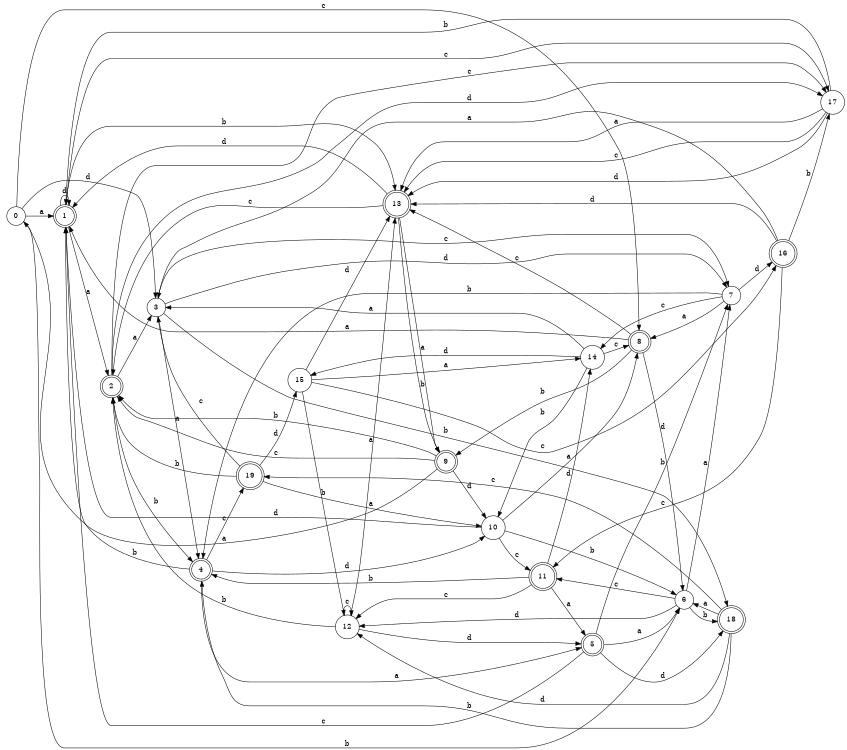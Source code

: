 digraph n16_7 {
__start0 [label="" shape="none"];

rankdir=LR;
size="8,5";

s0 [style="filled", color="black", fillcolor="white" shape="circle", label="0"];
s1 [style="rounded,filled", color="black", fillcolor="white" shape="doublecircle", label="1"];
s2 [style="rounded,filled", color="black", fillcolor="white" shape="doublecircle", label="2"];
s3 [style="filled", color="black", fillcolor="white" shape="circle", label="3"];
s4 [style="rounded,filled", color="black", fillcolor="white" shape="doublecircle", label="4"];
s5 [style="rounded,filled", color="black", fillcolor="white" shape="doublecircle", label="5"];
s6 [style="filled", color="black", fillcolor="white" shape="circle", label="6"];
s7 [style="filled", color="black", fillcolor="white" shape="circle", label="7"];
s8 [style="rounded,filled", color="black", fillcolor="white" shape="doublecircle", label="8"];
s9 [style="rounded,filled", color="black", fillcolor="white" shape="doublecircle", label="9"];
s10 [style="filled", color="black", fillcolor="white" shape="circle", label="10"];
s11 [style="rounded,filled", color="black", fillcolor="white" shape="doublecircle", label="11"];
s12 [style="filled", color="black", fillcolor="white" shape="circle", label="12"];
s13 [style="rounded,filled", color="black", fillcolor="white" shape="doublecircle", label="13"];
s14 [style="filled", color="black", fillcolor="white" shape="circle", label="14"];
s15 [style="filled", color="black", fillcolor="white" shape="circle", label="15"];
s16 [style="rounded,filled", color="black", fillcolor="white" shape="doublecircle", label="16"];
s17 [style="filled", color="black", fillcolor="white" shape="circle", label="17"];
s18 [style="rounded,filled", color="black", fillcolor="white" shape="doublecircle", label="18"];
s19 [style="rounded,filled", color="black", fillcolor="white" shape="doublecircle", label="19"];
s0 -> s1 [label="a"];
s0 -> s6 [label="b"];
s0 -> s8 [label="c"];
s0 -> s3 [label="d"];
s1 -> s2 [label="a"];
s1 -> s13 [label="b"];
s1 -> s17 [label="c"];
s1 -> s1 [label="d"];
s2 -> s3 [label="a"];
s2 -> s4 [label="b"];
s2 -> s17 [label="c"];
s2 -> s17 [label="d"];
s3 -> s4 [label="a"];
s3 -> s18 [label="b"];
s3 -> s7 [label="c"];
s3 -> s7 [label="d"];
s4 -> s5 [label="a"];
s4 -> s1 [label="b"];
s4 -> s19 [label="c"];
s4 -> s10 [label="d"];
s5 -> s6 [label="a"];
s5 -> s7 [label="b"];
s5 -> s1 [label="c"];
s5 -> s18 [label="d"];
s6 -> s7 [label="a"];
s6 -> s18 [label="b"];
s6 -> s11 [label="c"];
s6 -> s12 [label="d"];
s7 -> s8 [label="a"];
s7 -> s4 [label="b"];
s7 -> s14 [label="c"];
s7 -> s16 [label="d"];
s8 -> s1 [label="a"];
s8 -> s9 [label="b"];
s8 -> s13 [label="c"];
s8 -> s6 [label="d"];
s9 -> s0 [label="a"];
s9 -> s2 [label="b"];
s9 -> s2 [label="c"];
s9 -> s10 [label="d"];
s10 -> s8 [label="a"];
s10 -> s6 [label="b"];
s10 -> s11 [label="c"];
s10 -> s1 [label="d"];
s11 -> s5 [label="a"];
s11 -> s4 [label="b"];
s11 -> s12 [label="c"];
s11 -> s14 [label="d"];
s12 -> s13 [label="a"];
s12 -> s2 [label="b"];
s12 -> s12 [label="c"];
s12 -> s5 [label="d"];
s13 -> s9 [label="a"];
s13 -> s9 [label="b"];
s13 -> s2 [label="c"];
s13 -> s1 [label="d"];
s14 -> s3 [label="a"];
s14 -> s10 [label="b"];
s14 -> s8 [label="c"];
s14 -> s15 [label="d"];
s15 -> s14 [label="a"];
s15 -> s12 [label="b"];
s15 -> s16 [label="c"];
s15 -> s13 [label="d"];
s16 -> s3 [label="a"];
s16 -> s17 [label="b"];
s16 -> s11 [label="c"];
s16 -> s13 [label="d"];
s17 -> s13 [label="a"];
s17 -> s1 [label="b"];
s17 -> s13 [label="c"];
s17 -> s13 [label="d"];
s18 -> s6 [label="a"];
s18 -> s4 [label="b"];
s18 -> s19 [label="c"];
s18 -> s12 [label="d"];
s19 -> s10 [label="a"];
s19 -> s2 [label="b"];
s19 -> s3 [label="c"];
s19 -> s15 [label="d"];

}